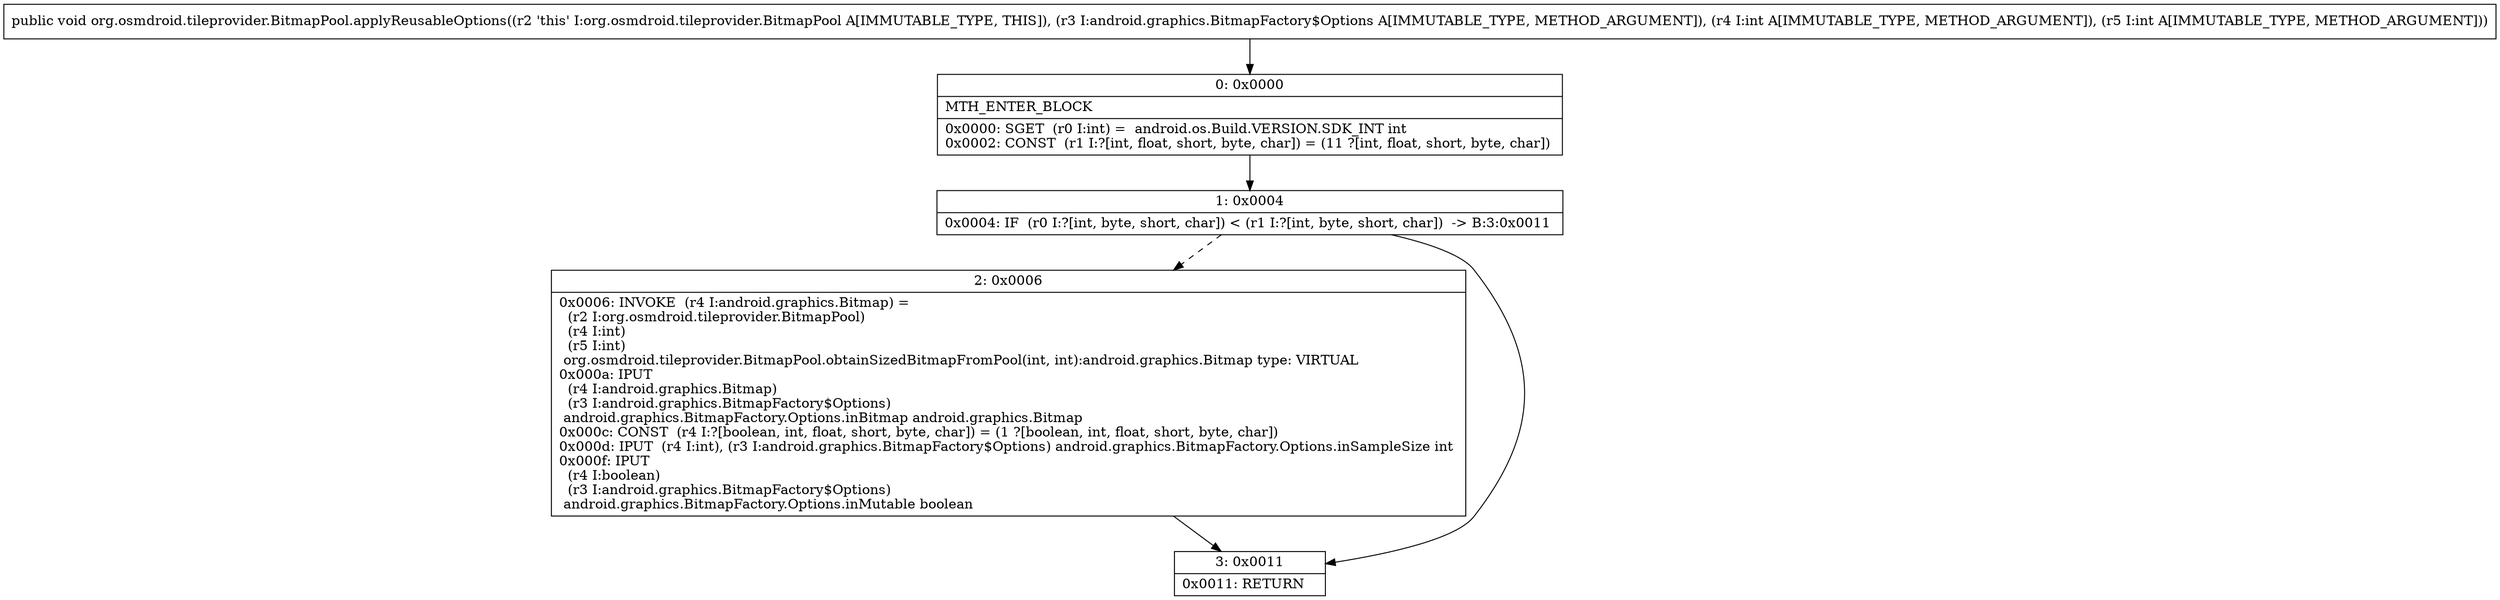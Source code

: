digraph "CFG fororg.osmdroid.tileprovider.BitmapPool.applyReusableOptions(Landroid\/graphics\/BitmapFactory$Options;II)V" {
Node_0 [shape=record,label="{0\:\ 0x0000|MTH_ENTER_BLOCK\l|0x0000: SGET  (r0 I:int) =  android.os.Build.VERSION.SDK_INT int \l0x0002: CONST  (r1 I:?[int, float, short, byte, char]) = (11 ?[int, float, short, byte, char]) \l}"];
Node_1 [shape=record,label="{1\:\ 0x0004|0x0004: IF  (r0 I:?[int, byte, short, char]) \< (r1 I:?[int, byte, short, char])  \-\> B:3:0x0011 \l}"];
Node_2 [shape=record,label="{2\:\ 0x0006|0x0006: INVOKE  (r4 I:android.graphics.Bitmap) = \l  (r2 I:org.osmdroid.tileprovider.BitmapPool)\l  (r4 I:int)\l  (r5 I:int)\l org.osmdroid.tileprovider.BitmapPool.obtainSizedBitmapFromPool(int, int):android.graphics.Bitmap type: VIRTUAL \l0x000a: IPUT  \l  (r4 I:android.graphics.Bitmap)\l  (r3 I:android.graphics.BitmapFactory$Options)\l android.graphics.BitmapFactory.Options.inBitmap android.graphics.Bitmap \l0x000c: CONST  (r4 I:?[boolean, int, float, short, byte, char]) = (1 ?[boolean, int, float, short, byte, char]) \l0x000d: IPUT  (r4 I:int), (r3 I:android.graphics.BitmapFactory$Options) android.graphics.BitmapFactory.Options.inSampleSize int \l0x000f: IPUT  \l  (r4 I:boolean)\l  (r3 I:android.graphics.BitmapFactory$Options)\l android.graphics.BitmapFactory.Options.inMutable boolean \l}"];
Node_3 [shape=record,label="{3\:\ 0x0011|0x0011: RETURN   \l}"];
MethodNode[shape=record,label="{public void org.osmdroid.tileprovider.BitmapPool.applyReusableOptions((r2 'this' I:org.osmdroid.tileprovider.BitmapPool A[IMMUTABLE_TYPE, THIS]), (r3 I:android.graphics.BitmapFactory$Options A[IMMUTABLE_TYPE, METHOD_ARGUMENT]), (r4 I:int A[IMMUTABLE_TYPE, METHOD_ARGUMENT]), (r5 I:int A[IMMUTABLE_TYPE, METHOD_ARGUMENT])) }"];
MethodNode -> Node_0;
Node_0 -> Node_1;
Node_1 -> Node_2[style=dashed];
Node_1 -> Node_3;
Node_2 -> Node_3;
}

